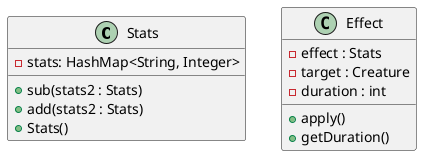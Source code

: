 @startuml

class Stats {
    - stats: HashMap<String, Integer>

    + sub(stats2 : Stats)
    + add(stats2 : Stats)
    + Stats()
}

class Effect {
    - effect : Stats
    - target : Creature
    - duration : int

    'применить бонусы баффа/дебаффа'
    + apply()
    + getDuration()
}

@enduml